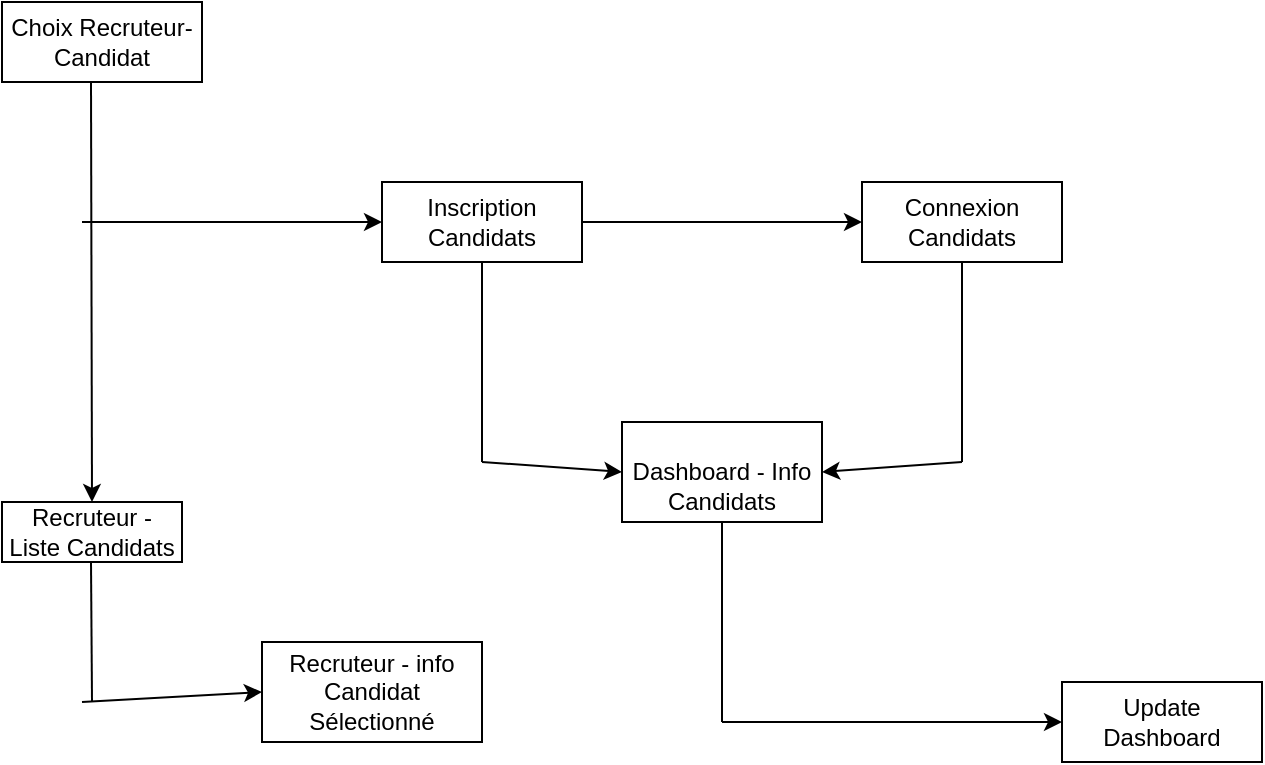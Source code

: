 <mxfile version="26.1.1">
  <diagram name="Page-1" id="5X69uUiaQdlBHvwk0Mp9">
    <mxGraphModel dx="1434" dy="772" grid="1" gridSize="10" guides="1" tooltips="1" connect="1" arrows="1" fold="1" page="1" pageScale="1" pageWidth="827" pageHeight="1169" math="0" shadow="0">
      <root>
        <mxCell id="0" />
        <mxCell id="1" parent="0" />
        <mxCell id="zhsvFErRxIHsuKqgYZrm-2" value="Choix Recruteur- Candidat" style="rounded=0;whiteSpace=wrap;html=1;" vertex="1" parent="1">
          <mxGeometry x="160" y="160" width="100" height="40" as="geometry" />
        </mxCell>
        <mxCell id="zhsvFErRxIHsuKqgYZrm-8" value="Recruteur - Liste Candidats" style="rounded=0;whiteSpace=wrap;html=1;" vertex="1" parent="1">
          <mxGeometry x="160" y="410" width="90" height="30" as="geometry" />
        </mxCell>
        <mxCell id="zhsvFErRxIHsuKqgYZrm-10" value="" style="endArrow=classic;html=1;rounded=0;entryX=0.5;entryY=0;entryDx=0;entryDy=0;" edge="1" parent="1" target="zhsvFErRxIHsuKqgYZrm-8">
          <mxGeometry width="50" height="50" relative="1" as="geometry">
            <mxPoint x="204.5" y="200" as="sourcePoint" />
            <mxPoint x="204.5" y="290" as="targetPoint" />
          </mxGeometry>
        </mxCell>
        <mxCell id="zhsvFErRxIHsuKqgYZrm-12" value="" style="endArrow=none;html=1;rounded=0;" edge="1" parent="1">
          <mxGeometry width="50" height="50" relative="1" as="geometry">
            <mxPoint x="204.5" y="440" as="sourcePoint" />
            <mxPoint x="205" y="510" as="targetPoint" />
          </mxGeometry>
        </mxCell>
        <mxCell id="zhsvFErRxIHsuKqgYZrm-13" value="" style="endArrow=classic;html=1;rounded=0;entryX=0;entryY=0.5;entryDx=0;entryDy=0;" edge="1" parent="1" target="zhsvFErRxIHsuKqgYZrm-14">
          <mxGeometry width="50" height="50" relative="1" as="geometry">
            <mxPoint x="200" y="510" as="sourcePoint" />
            <mxPoint x="290" y="500" as="targetPoint" />
          </mxGeometry>
        </mxCell>
        <mxCell id="zhsvFErRxIHsuKqgYZrm-14" value="Recruteur - info Candidat Sélectionné" style="rounded=0;whiteSpace=wrap;html=1;" vertex="1" parent="1">
          <mxGeometry x="290" y="480" width="110" height="50" as="geometry" />
        </mxCell>
        <mxCell id="zhsvFErRxIHsuKqgYZrm-16" value="" style="endArrow=classic;html=1;rounded=0;" edge="1" parent="1">
          <mxGeometry width="50" height="50" relative="1" as="geometry">
            <mxPoint x="200" y="270" as="sourcePoint" />
            <mxPoint x="350" y="270" as="targetPoint" />
          </mxGeometry>
        </mxCell>
        <mxCell id="zhsvFErRxIHsuKqgYZrm-18" style="edgeStyle=orthogonalEdgeStyle;rounded=0;orthogonalLoop=1;jettySize=auto;html=1;" edge="1" parent="1" source="zhsvFErRxIHsuKqgYZrm-17">
          <mxGeometry relative="1" as="geometry">
            <mxPoint x="590" y="270" as="targetPoint" />
          </mxGeometry>
        </mxCell>
        <mxCell id="zhsvFErRxIHsuKqgYZrm-17" value="Inscription Candidats" style="rounded=0;whiteSpace=wrap;html=1;" vertex="1" parent="1">
          <mxGeometry x="350" y="250" width="100" height="40" as="geometry" />
        </mxCell>
        <mxCell id="zhsvFErRxIHsuKqgYZrm-19" value="Connexion Candidats" style="rounded=0;whiteSpace=wrap;html=1;" vertex="1" parent="1">
          <mxGeometry x="590" y="250" width="100" height="40" as="geometry" />
        </mxCell>
        <mxCell id="zhsvFErRxIHsuKqgYZrm-24" value="" style="endArrow=none;html=1;rounded=0;exitX=0.5;exitY=1;exitDx=0;exitDy=0;" edge="1" parent="1" source="zhsvFErRxIHsuKqgYZrm-17">
          <mxGeometry width="50" height="50" relative="1" as="geometry">
            <mxPoint x="390" y="420" as="sourcePoint" />
            <mxPoint x="400" y="390" as="targetPoint" />
          </mxGeometry>
        </mxCell>
        <mxCell id="zhsvFErRxIHsuKqgYZrm-25" value="" style="endArrow=none;html=1;rounded=0;exitX=0.5;exitY=1;exitDx=0;exitDy=0;" edge="1" parent="1" source="zhsvFErRxIHsuKqgYZrm-19">
          <mxGeometry width="50" height="50" relative="1" as="geometry">
            <mxPoint x="390" y="420" as="sourcePoint" />
            <mxPoint x="640" y="390" as="targetPoint" />
          </mxGeometry>
        </mxCell>
        <mxCell id="zhsvFErRxIHsuKqgYZrm-26" value="&lt;br&gt;Dashboard - Info Candidats" style="rounded=0;whiteSpace=wrap;html=1;" vertex="1" parent="1">
          <mxGeometry x="470" y="370" width="100" height="50" as="geometry" />
        </mxCell>
        <mxCell id="zhsvFErRxIHsuKqgYZrm-27" value="" style="endArrow=classic;html=1;rounded=0;entryX=0;entryY=0.5;entryDx=0;entryDy=0;" edge="1" parent="1" target="zhsvFErRxIHsuKqgYZrm-26">
          <mxGeometry width="50" height="50" relative="1" as="geometry">
            <mxPoint x="400" y="390" as="sourcePoint" />
            <mxPoint x="440" y="370" as="targetPoint" />
          </mxGeometry>
        </mxCell>
        <mxCell id="zhsvFErRxIHsuKqgYZrm-28" value="" style="endArrow=classic;html=1;rounded=0;entryX=1;entryY=0.5;entryDx=0;entryDy=0;" edge="1" parent="1" target="zhsvFErRxIHsuKqgYZrm-26">
          <mxGeometry width="50" height="50" relative="1" as="geometry">
            <mxPoint x="640" y="390" as="sourcePoint" />
            <mxPoint x="440" y="370" as="targetPoint" />
          </mxGeometry>
        </mxCell>
        <mxCell id="zhsvFErRxIHsuKqgYZrm-29" value="" style="endArrow=none;html=1;rounded=0;entryX=0.5;entryY=1;entryDx=0;entryDy=0;" edge="1" parent="1" target="zhsvFErRxIHsuKqgYZrm-26">
          <mxGeometry width="50" height="50" relative="1" as="geometry">
            <mxPoint x="520" y="520" as="sourcePoint" />
            <mxPoint x="440" y="370" as="targetPoint" />
          </mxGeometry>
        </mxCell>
        <mxCell id="zhsvFErRxIHsuKqgYZrm-30" value="" style="endArrow=classic;html=1;rounded=0;entryX=0;entryY=0.5;entryDx=0;entryDy=0;" edge="1" parent="1" target="zhsvFErRxIHsuKqgYZrm-31">
          <mxGeometry width="50" height="50" relative="1" as="geometry">
            <mxPoint x="520" y="520" as="sourcePoint" />
            <mxPoint x="680" y="520" as="targetPoint" />
          </mxGeometry>
        </mxCell>
        <mxCell id="zhsvFErRxIHsuKqgYZrm-31" value="Update Dashboard" style="rounded=0;whiteSpace=wrap;html=1;" vertex="1" parent="1">
          <mxGeometry x="690" y="500" width="100" height="40" as="geometry" />
        </mxCell>
      </root>
    </mxGraphModel>
  </diagram>
</mxfile>
